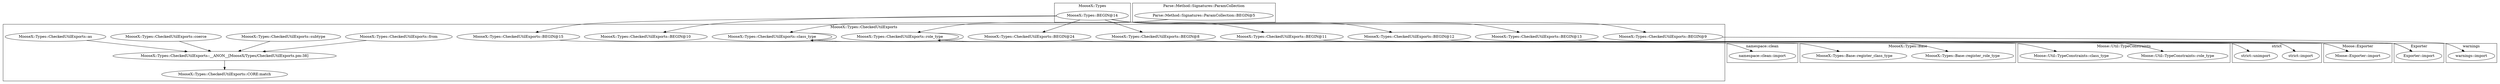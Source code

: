 digraph {
graph [overlap=false]
subgraph cluster_namespace_clean {
	label="namespace::clean";
	"namespace::clean::import";
}
subgraph cluster_MooseX_Types {
	label="MooseX::Types";
	"MooseX::Types::BEGIN@14";
}
subgraph cluster_warnings {
	label="warnings";
	"warnings::import";
}
subgraph cluster_Parse_Method_Signatures_ParamCollection {
	label="Parse::Method::Signatures::ParamCollection";
	"Parse::Method::Signatures::ParamCollection::BEGIN@5";
}
subgraph cluster_MooseX_Types_CheckedUtilExports {
	label="MooseX::Types::CheckedUtilExports";
	"MooseX::Types::CheckedUtilExports::as";
	"MooseX::Types::CheckedUtilExports::BEGIN@15";
	"MooseX::Types::CheckedUtilExports::role_type";
	"MooseX::Types::CheckedUtilExports::BEGIN@10";
	"MooseX::Types::CheckedUtilExports::BEGIN@24";
	"MooseX::Types::CheckedUtilExports::from";
	"MooseX::Types::CheckedUtilExports::BEGIN@11";
	"MooseX::Types::CheckedUtilExports::BEGIN@13";
	"MooseX::Types::CheckedUtilExports::__ANON__[MooseX/Types/CheckedUtilExports.pm:38]";
	"MooseX::Types::CheckedUtilExports::subtype";
	"MooseX::Types::CheckedUtilExports::CORE:match";
	"MooseX::Types::CheckedUtilExports::BEGIN@9";
	"MooseX::Types::CheckedUtilExports::BEGIN@12";
	"MooseX::Types::CheckedUtilExports::coerce";
	"MooseX::Types::CheckedUtilExports::BEGIN@8";
	"MooseX::Types::CheckedUtilExports::class_type";
}
subgraph cluster_Exporter {
	label="Exporter";
	"Exporter::import";
}
subgraph cluster_MooseX_Types_Base {
	label="MooseX::Types::Base";
	"MooseX::Types::Base::register_role_type";
	"MooseX::Types::Base::register_class_type";
}
subgraph cluster_Moose_Exporter {
	label="Moose::Exporter";
	"Moose::Exporter::import";
}
subgraph cluster_Moose_Util_TypeConstraints {
	label="Moose::Util::TypeConstraints";
	"Moose::Util::TypeConstraints::role_type";
	"Moose::Util::TypeConstraints::class_type";
}
subgraph cluster_strict {
	label="strict";
	"strict::unimport";
	"strict::import";
}
"MooseX::Types::CheckedUtilExports::role_type" -> "Moose::Util::TypeConstraints::role_type";
"MooseX::Types::CheckedUtilExports::class_type" -> "Moose::Util::TypeConstraints::class_type";
"MooseX::Types::CheckedUtilExports::role_type" -> "MooseX::Types::Base::register_role_type";
"MooseX::Types::CheckedUtilExports::__ANON__[MooseX/Types/CheckedUtilExports.pm:38]" -> "MooseX::Types::CheckedUtilExports::CORE:match";
"MooseX::Types::CheckedUtilExports::role_type" -> "MooseX::Types::CheckedUtilExports::role_type";
"Parse::Method::Signatures::ParamCollection::BEGIN@5" -> "MooseX::Types::CheckedUtilExports::role_type";
"MooseX::Types::BEGIN@14" -> "MooseX::Types::CheckedUtilExports::BEGIN@11";
"MooseX::Types::BEGIN@14" -> "MooseX::Types::CheckedUtilExports::BEGIN@13";
"MooseX::Types::BEGIN@14" -> "MooseX::Types::CheckedUtilExports::BEGIN@9";
"MooseX::Types::CheckedUtilExports::BEGIN@15" -> "namespace::clean::import";
"MooseX::Types::CheckedUtilExports::BEGIN@8" -> "strict::import";
"MooseX::Types::BEGIN@14" -> "MooseX::Types::CheckedUtilExports::BEGIN@12";
"MooseX::Types::CheckedUtilExports::subtype" -> "MooseX::Types::CheckedUtilExports::__ANON__[MooseX/Types/CheckedUtilExports.pm:38]";
"MooseX::Types::CheckedUtilExports::as" -> "MooseX::Types::CheckedUtilExports::__ANON__[MooseX/Types/CheckedUtilExports.pm:38]";
"MooseX::Types::CheckedUtilExports::from" -> "MooseX::Types::CheckedUtilExports::__ANON__[MooseX/Types/CheckedUtilExports.pm:38]";
"MooseX::Types::CheckedUtilExports::coerce" -> "MooseX::Types::CheckedUtilExports::__ANON__[MooseX/Types/CheckedUtilExports.pm:38]";
"MooseX::Types::CheckedUtilExports::BEGIN@11" -> "Moose::Exporter::import";
"MooseX::Types::CheckedUtilExports::BEGIN@13" -> "Exporter::import";
"MooseX::Types::CheckedUtilExports::BEGIN@12" -> "Exporter::import";
"MooseX::Types::BEGIN@14" -> "MooseX::Types::CheckedUtilExports::BEGIN@15";
"MooseX::Types::BEGIN@14" -> "MooseX::Types::CheckedUtilExports::BEGIN@10";
"MooseX::Types::CheckedUtilExports::BEGIN@24" -> "strict::unimport";
"MooseX::Types::CheckedUtilExports::BEGIN@9" -> "warnings::import";
"MooseX::Types::BEGIN@14" -> "MooseX::Types::CheckedUtilExports::BEGIN@24";
"MooseX::Types::CheckedUtilExports::class_type" -> "MooseX::Types::CheckedUtilExports::class_type";
"Parse::Method::Signatures::ParamCollection::BEGIN@5" -> "MooseX::Types::CheckedUtilExports::class_type";
"MooseX::Types::CheckedUtilExports::class_type" -> "MooseX::Types::Base::register_class_type";
"MooseX::Types::BEGIN@14" -> "MooseX::Types::CheckedUtilExports::BEGIN@8";
}
